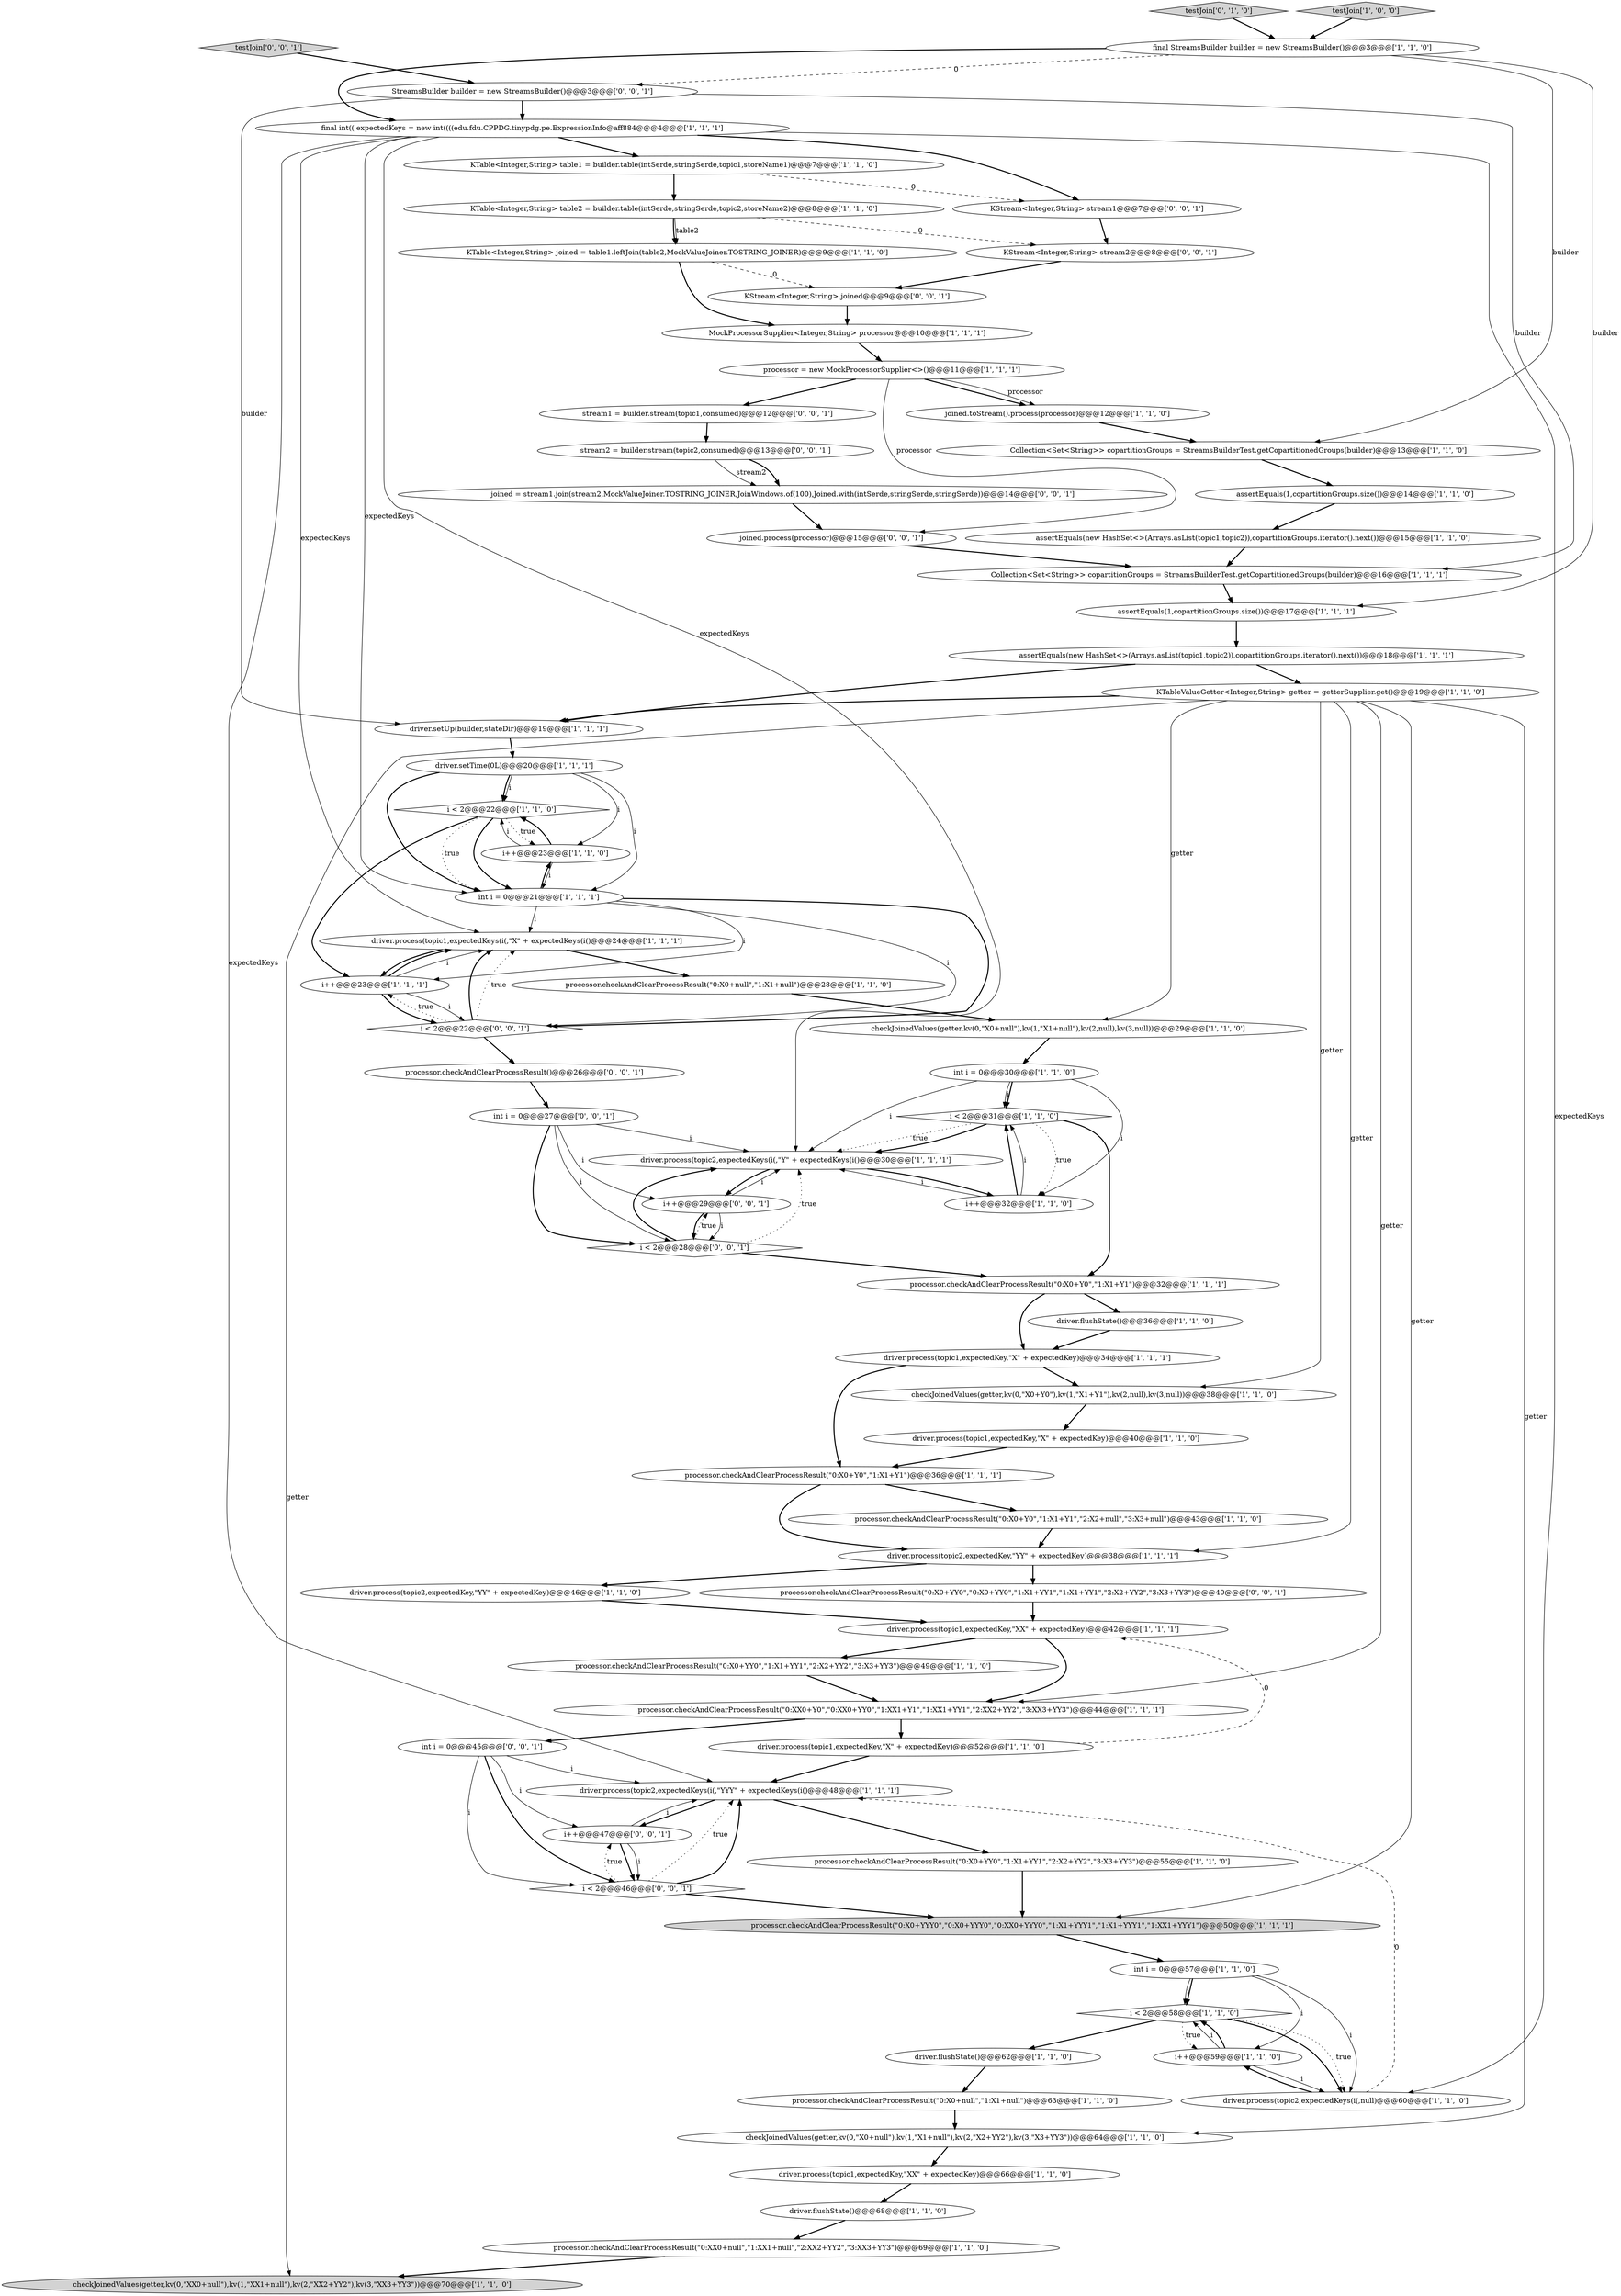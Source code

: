 digraph {
56 [style = filled, label = "testJoin['0', '1', '0']", fillcolor = lightgray, shape = diamond image = "AAA0AAABBB2BBB"];
16 [style = filled, label = "driver.process(topic1,expectedKey,\"XX\" + expectedKey)@@@66@@@['1', '1', '0']", fillcolor = white, shape = ellipse image = "AAA0AAABBB1BBB"];
11 [style = filled, label = "KTableValueGetter<Integer,String> getter = getterSupplier.get()@@@19@@@['1', '1', '0']", fillcolor = white, shape = ellipse image = "AAA0AAABBB1BBB"];
12 [style = filled, label = "MockProcessorSupplier<Integer,String> processor@@@10@@@['1', '1', '1']", fillcolor = white, shape = ellipse image = "AAA0AAABBB1BBB"];
21 [style = filled, label = "i < 2@@@31@@@['1', '1', '0']", fillcolor = white, shape = diamond image = "AAA0AAABBB1BBB"];
66 [style = filled, label = "KStream<Integer,String> stream1@@@7@@@['0', '0', '1']", fillcolor = white, shape = ellipse image = "AAA0AAABBB3BBB"];
71 [style = filled, label = "processor.checkAndClearProcessResult()@@@26@@@['0', '0', '1']", fillcolor = white, shape = ellipse image = "AAA0AAABBB3BBB"];
45 [style = filled, label = "processor.checkAndClearProcessResult(\"0:X0+Y0\",\"1:X1+Y1\")@@@32@@@['1', '1', '1']", fillcolor = white, shape = ellipse image = "AAA0AAABBB1BBB"];
52 [style = filled, label = "joined.toStream().process(processor)@@@12@@@['1', '1', '0']", fillcolor = white, shape = ellipse image = "AAA0AAABBB1BBB"];
64 [style = filled, label = "i < 2@@@46@@@['0', '0', '1']", fillcolor = white, shape = diamond image = "AAA0AAABBB3BBB"];
17 [style = filled, label = "driver.process(topic2,expectedKeys(i(,\"Y\" + expectedKeys(i()@@@30@@@['1', '1', '1']", fillcolor = white, shape = ellipse image = "AAA0AAABBB1BBB"];
19 [style = filled, label = "assertEquals(1,copartitionGroups.size())@@@14@@@['1', '1', '0']", fillcolor = white, shape = ellipse image = "AAA0AAABBB1BBB"];
70 [style = filled, label = "KStream<Integer,String> joined@@@9@@@['0', '0', '1']", fillcolor = white, shape = ellipse image = "AAA0AAABBB3BBB"];
43 [style = filled, label = "driver.flushState()@@@62@@@['1', '1', '0']", fillcolor = white, shape = ellipse image = "AAA0AAABBB1BBB"];
6 [style = filled, label = "KTable<Integer,String> table1 = builder.table(intSerde,stringSerde,topic1,storeName1)@@@7@@@['1', '1', '0']", fillcolor = white, shape = ellipse image = "AAA0AAABBB1BBB"];
26 [style = filled, label = "driver.setUp(builder,stateDir)@@@19@@@['1', '1', '1']", fillcolor = white, shape = ellipse image = "AAA0AAABBB1BBB"];
36 [style = filled, label = "i < 2@@@22@@@['1', '1', '0']", fillcolor = white, shape = diamond image = "AAA0AAABBB1BBB"];
54 [style = filled, label = "driver.flushState()@@@36@@@['1', '1', '0']", fillcolor = white, shape = ellipse image = "AAA0AAABBB1BBB"];
58 [style = filled, label = "KStream<Integer,String> stream2@@@8@@@['0', '0', '1']", fillcolor = white, shape = ellipse image = "AAA0AAABBB3BBB"];
46 [style = filled, label = "i++@@@23@@@['1', '1', '0']", fillcolor = white, shape = ellipse image = "AAA0AAABBB1BBB"];
55 [style = filled, label = "processor.checkAndClearProcessResult(\"0:X0+null\",\"1:X1+null\")@@@28@@@['1', '1', '0']", fillcolor = white, shape = ellipse image = "AAA0AAABBB1BBB"];
0 [style = filled, label = "Collection<Set<String>> copartitionGroups = StreamsBuilderTest.getCopartitionedGroups(builder)@@@13@@@['1', '1', '0']", fillcolor = white, shape = ellipse image = "AAA0AAABBB1BBB"];
29 [style = filled, label = "processor.checkAndClearProcessResult(\"0:XX0+Y0\",\"0:XX0+YY0\",\"1:XX1+Y1\",\"1:XX1+YY1\",\"2:XX2+YY2\",\"3:XX3+YY3\")@@@44@@@['1', '1', '1']", fillcolor = white, shape = ellipse image = "AAA0AAABBB1BBB"];
18 [style = filled, label = "checkJoinedValues(getter,kv(0,\"X0+Y0\"),kv(1,\"X1+Y1\"),kv(2,null),kv(3,null))@@@38@@@['1', '1', '0']", fillcolor = white, shape = ellipse image = "AAA0AAABBB1BBB"];
32 [style = filled, label = "driver.process(topic2,expectedKey,\"YY\" + expectedKey)@@@38@@@['1', '1', '1']", fillcolor = white, shape = ellipse image = "AAA0AAABBB1BBB"];
39 [style = filled, label = "processor.checkAndClearProcessResult(\"0:XX0+null\",\"1:XX1+null\",\"2:XX2+YY2\",\"3:XX3+YY3\")@@@69@@@['1', '1', '0']", fillcolor = white, shape = ellipse image = "AAA0AAABBB1BBB"];
61 [style = filled, label = "int i = 0@@@27@@@['0', '0', '1']", fillcolor = white, shape = ellipse image = "AAA0AAABBB3BBB"];
65 [style = filled, label = "testJoin['0', '0', '1']", fillcolor = lightgray, shape = diamond image = "AAA0AAABBB3BBB"];
60 [style = filled, label = "i++@@@29@@@['0', '0', '1']", fillcolor = white, shape = ellipse image = "AAA0AAABBB3BBB"];
42 [style = filled, label = "testJoin['1', '0', '0']", fillcolor = lightgray, shape = diamond image = "AAA0AAABBB1BBB"];
1 [style = filled, label = "i < 2@@@58@@@['1', '1', '0']", fillcolor = white, shape = diamond image = "AAA0AAABBB1BBB"];
3 [style = filled, label = "int i = 0@@@21@@@['1', '1', '1']", fillcolor = white, shape = ellipse image = "AAA0AAABBB1BBB"];
7 [style = filled, label = "checkJoinedValues(getter,kv(0,\"X0+null\"),kv(1,\"X1+null\"),kv(2,\"X2+YY2\"),kv(3,\"X3+YY3\"))@@@64@@@['1', '1', '0']", fillcolor = white, shape = ellipse image = "AAA0AAABBB1BBB"];
48 [style = filled, label = "assertEquals(1,copartitionGroups.size())@@@17@@@['1', '1', '1']", fillcolor = white, shape = ellipse image = "AAA0AAABBB1BBB"];
34 [style = filled, label = "assertEquals(new HashSet<>(Arrays.asList(topic1,topic2)),copartitionGroups.iterator().next())@@@18@@@['1', '1', '1']", fillcolor = white, shape = ellipse image = "AAA0AAABBB1BBB"];
62 [style = filled, label = "stream2 = builder.stream(topic2,consumed)@@@13@@@['0', '0', '1']", fillcolor = white, shape = ellipse image = "AAA0AAABBB3BBB"];
2 [style = filled, label = "Collection<Set<String>> copartitionGroups = StreamsBuilderTest.getCopartitionedGroups(builder)@@@16@@@['1', '1', '1']", fillcolor = white, shape = ellipse image = "AAA0AAABBB1BBB"];
73 [style = filled, label = "i < 2@@@22@@@['0', '0', '1']", fillcolor = white, shape = diamond image = "AAA0AAABBB3BBB"];
25 [style = filled, label = "driver.process(topic1,expectedKey,\"X\" + expectedKey)@@@34@@@['1', '1', '1']", fillcolor = white, shape = ellipse image = "AAA0AAABBB1BBB"];
20 [style = filled, label = "driver.process(topic1,expectedKey,\"X\" + expectedKey)@@@40@@@['1', '1', '0']", fillcolor = white, shape = ellipse image = "AAA0AAABBB1BBB"];
8 [style = filled, label = "processor = new MockProcessorSupplier<>()@@@11@@@['1', '1', '1']", fillcolor = white, shape = ellipse image = "AAA0AAABBB1BBB"];
10 [style = filled, label = "int i = 0@@@57@@@['1', '1', '0']", fillcolor = white, shape = ellipse image = "AAA0AAABBB1BBB"];
50 [style = filled, label = "processor.checkAndClearProcessResult(\"0:X0+null\",\"1:X1+null\")@@@63@@@['1', '1', '0']", fillcolor = white, shape = ellipse image = "AAA0AAABBB1BBB"];
47 [style = filled, label = "driver.process(topic1,expectedKey,\"XX\" + expectedKey)@@@42@@@['1', '1', '1']", fillcolor = white, shape = ellipse image = "AAA0AAABBB1BBB"];
38 [style = filled, label = "processor.checkAndClearProcessResult(\"0:X0+YY0\",\"1:X1+YY1\",\"2:X2+YY2\",\"3:X3+YY3\")@@@55@@@['1', '1', '0']", fillcolor = white, shape = ellipse image = "AAA0AAABBB1BBB"];
37 [style = filled, label = "processor.checkAndClearProcessResult(\"0:X0+Y0\",\"1:X1+Y1\",\"2:X2+null\",\"3:X3+null\")@@@43@@@['1', '1', '0']", fillcolor = white, shape = ellipse image = "AAA0AAABBB1BBB"];
24 [style = filled, label = "i++@@@59@@@['1', '1', '0']", fillcolor = white, shape = ellipse image = "AAA0AAABBB1BBB"];
40 [style = filled, label = "final StreamsBuilder builder = new StreamsBuilder()@@@3@@@['1', '1', '0']", fillcolor = white, shape = ellipse image = "AAA0AAABBB1BBB"];
33 [style = filled, label = "processor.checkAndClearProcessResult(\"0:X0+YYY0\",\"0:X0+YYY0\",\"0:XX0+YYY0\",\"1:X1+YYY1\",\"1:X1+YYY1\",\"1:XX1+YYY1\")@@@50@@@['1', '1', '1']", fillcolor = lightgray, shape = ellipse image = "AAA0AAABBB1BBB"];
51 [style = filled, label = "assertEquals(new HashSet<>(Arrays.asList(topic1,topic2)),copartitionGroups.iterator().next())@@@15@@@['1', '1', '0']", fillcolor = white, shape = ellipse image = "AAA0AAABBB1BBB"];
57 [style = filled, label = "stream1 = builder.stream(topic1,consumed)@@@12@@@['0', '0', '1']", fillcolor = white, shape = ellipse image = "AAA0AAABBB3BBB"];
67 [style = filled, label = "joined.process(processor)@@@15@@@['0', '0', '1']", fillcolor = white, shape = ellipse image = "AAA0AAABBB3BBB"];
22 [style = filled, label = "int i = 0@@@30@@@['1', '1', '0']", fillcolor = white, shape = ellipse image = "AAA0AAABBB1BBB"];
4 [style = filled, label = "driver.setTime(0L)@@@20@@@['1', '1', '1']", fillcolor = white, shape = ellipse image = "AAA0AAABBB1BBB"];
5 [style = filled, label = "driver.flushState()@@@68@@@['1', '1', '0']", fillcolor = white, shape = ellipse image = "AAA0AAABBB1BBB"];
69 [style = filled, label = "i++@@@47@@@['0', '0', '1']", fillcolor = white, shape = ellipse image = "AAA0AAABBB3BBB"];
23 [style = filled, label = "driver.process(topic1,expectedKey,\"X\" + expectedKey)@@@52@@@['1', '1', '0']", fillcolor = white, shape = ellipse image = "AAA0AAABBB1BBB"];
27 [style = filled, label = "final int(( expectedKeys = new int((((edu.fdu.CPPDG.tinypdg.pe.ExpressionInfo@aff884@@@4@@@['1', '1', '1']", fillcolor = white, shape = ellipse image = "AAA0AAABBB1BBB"];
9 [style = filled, label = "driver.process(topic2,expectedKeys(i(,null)@@@60@@@['1', '1', '0']", fillcolor = white, shape = ellipse image = "AAA0AAABBB1BBB"];
72 [style = filled, label = "int i = 0@@@45@@@['0', '0', '1']", fillcolor = white, shape = ellipse image = "AAA0AAABBB3BBB"];
41 [style = filled, label = "i++@@@23@@@['1', '1', '1']", fillcolor = white, shape = ellipse image = "AAA0AAABBB1BBB"];
13 [style = filled, label = "driver.process(topic2,expectedKeys(i(,\"YYY\" + expectedKeys(i()@@@48@@@['1', '1', '1']", fillcolor = white, shape = ellipse image = "AAA0AAABBB1BBB"];
44 [style = filled, label = "driver.process(topic2,expectedKey,\"YY\" + expectedKey)@@@46@@@['1', '1', '0']", fillcolor = white, shape = ellipse image = "AAA0AAABBB1BBB"];
49 [style = filled, label = "KTable<Integer,String> joined = table1.leftJoin(table2,MockValueJoiner.TOSTRING_JOINER)@@@9@@@['1', '1', '0']", fillcolor = white, shape = ellipse image = "AAA0AAABBB1BBB"];
28 [style = filled, label = "i++@@@32@@@['1', '1', '0']", fillcolor = white, shape = ellipse image = "AAA0AAABBB1BBB"];
63 [style = filled, label = "StreamsBuilder builder = new StreamsBuilder()@@@3@@@['0', '0', '1']", fillcolor = white, shape = ellipse image = "AAA0AAABBB3BBB"];
68 [style = filled, label = "processor.checkAndClearProcessResult(\"0:X0+YY0\",\"0:X0+YY0\",\"1:X1+YY1\",\"1:X1+YY1\",\"2:X2+YY2\",\"3:X3+YY3\")@@@40@@@['0', '0', '1']", fillcolor = white, shape = ellipse image = "AAA0AAABBB3BBB"];
31 [style = filled, label = "checkJoinedValues(getter,kv(0,\"XX0+null\"),kv(1,\"XX1+null\"),kv(2,\"XX2+YY2\"),kv(3,\"XX3+YY3\"))@@@70@@@['1', '1', '0']", fillcolor = lightgray, shape = ellipse image = "AAA0AAABBB1BBB"];
14 [style = filled, label = "processor.checkAndClearProcessResult(\"0:X0+YY0\",\"1:X1+YY1\",\"2:X2+YY2\",\"3:X3+YY3\")@@@49@@@['1', '1', '0']", fillcolor = white, shape = ellipse image = "AAA0AAABBB1BBB"];
30 [style = filled, label = "driver.process(topic1,expectedKeys(i(,\"X\" + expectedKeys(i()@@@24@@@['1', '1', '1']", fillcolor = white, shape = ellipse image = "AAA0AAABBB1BBB"];
53 [style = filled, label = "processor.checkAndClearProcessResult(\"0:X0+Y0\",\"1:X1+Y1\")@@@36@@@['1', '1', '1']", fillcolor = white, shape = ellipse image = "AAA0AAABBB1BBB"];
59 [style = filled, label = "joined = stream1.join(stream2,MockValueJoiner.TOSTRING_JOINER,JoinWindows.of(100),Joined.with(intSerde,stringSerde,stringSerde))@@@14@@@['0', '0', '1']", fillcolor = white, shape = ellipse image = "AAA0AAABBB3BBB"];
74 [style = filled, label = "i < 2@@@28@@@['0', '0', '1']", fillcolor = white, shape = diamond image = "AAA0AAABBB3BBB"];
15 [style = filled, label = "KTable<Integer,String> table2 = builder.table(intSerde,stringSerde,topic2,storeName2)@@@8@@@['1', '1', '0']", fillcolor = white, shape = ellipse image = "AAA0AAABBB1BBB"];
35 [style = filled, label = "checkJoinedValues(getter,kv(0,\"X0+null\"),kv(1,\"X1+null\"),kv(2,null),kv(3,null))@@@29@@@['1', '1', '0']", fillcolor = white, shape = ellipse image = "AAA0AAABBB1BBB"];
15->58 [style = dashed, label="0"];
64->13 [style = bold, label=""];
57->62 [style = bold, label=""];
61->60 [style = solid, label="i"];
3->73 [style = bold, label=""];
40->48 [style = solid, label="builder"];
25->53 [style = bold, label=""];
60->74 [style = solid, label="i"];
49->70 [style = dashed, label="0"];
63->2 [style = solid, label="builder"];
29->72 [style = bold, label=""];
67->2 [style = bold, label=""];
28->21 [style = bold, label=""];
45->25 [style = bold, label=""];
34->26 [style = bold, label=""];
23->13 [style = bold, label=""];
39->31 [style = bold, label=""];
3->41 [style = solid, label="i"];
53->32 [style = bold, label=""];
7->16 [style = bold, label=""];
9->13 [style = dashed, label="0"];
74->60 [style = dotted, label="true"];
37->32 [style = bold, label=""];
73->71 [style = bold, label=""];
4->36 [style = bold, label=""];
3->30 [style = solid, label="i"];
64->33 [style = bold, label=""];
27->3 [style = solid, label="expectedKeys"];
40->63 [style = dashed, label="0"];
22->21 [style = solid, label="i"];
44->47 [style = bold, label=""];
48->34 [style = bold, label=""];
8->57 [style = bold, label=""];
59->67 [style = bold, label=""];
9->24 [style = bold, label=""];
70->12 [style = bold, label=""];
13->69 [style = bold, label=""];
60->17 [style = solid, label="i"];
72->64 [style = solid, label="i"];
4->36 [style = solid, label="i"];
61->74 [style = bold, label=""];
4->3 [style = bold, label=""];
3->46 [style = bold, label=""];
49->12 [style = bold, label=""];
30->41 [style = bold, label=""];
28->17 [style = solid, label="i"];
36->41 [style = bold, label=""];
11->18 [style = solid, label="getter"];
5->39 [style = bold, label=""];
32->68 [style = bold, label=""];
0->19 [style = bold, label=""];
8->67 [style = solid, label="processor"];
63->27 [style = bold, label=""];
73->30 [style = bold, label=""];
61->74 [style = solid, label="i"];
40->0 [style = solid, label="builder"];
46->36 [style = bold, label=""];
69->64 [style = bold, label=""];
21->17 [style = dotted, label="true"];
69->13 [style = solid, label="i"];
29->23 [style = bold, label=""];
58->70 [style = bold, label=""];
72->69 [style = solid, label="i"];
26->4 [style = bold, label=""];
42->40 [style = bold, label=""];
21->28 [style = dotted, label="true"];
60->74 [style = bold, label=""];
41->30 [style = solid, label="i"];
71->61 [style = bold, label=""];
21->45 [style = bold, label=""];
18->20 [style = bold, label=""];
73->41 [style = dotted, label="true"];
41->30 [style = bold, label=""];
54->25 [style = bold, label=""];
52->0 [style = bold, label=""];
46->36 [style = solid, label="i"];
36->3 [style = dotted, label="true"];
63->26 [style = solid, label="builder"];
10->9 [style = solid, label="i"];
27->13 [style = solid, label="expectedKeys"];
55->35 [style = bold, label=""];
38->33 [style = bold, label=""];
10->1 [style = bold, label=""];
56->40 [style = bold, label=""];
72->64 [style = bold, label=""];
11->26 [style = bold, label=""];
36->46 [style = dotted, label="true"];
41->73 [style = bold, label=""];
69->64 [style = solid, label="i"];
2->48 [style = bold, label=""];
74->17 [style = dotted, label="true"];
6->66 [style = dashed, label="0"];
17->60 [style = bold, label=""];
25->18 [style = bold, label=""];
10->1 [style = solid, label="i"];
4->3 [style = solid, label="i"];
41->73 [style = solid, label="i"];
27->30 [style = solid, label="expectedKeys"];
8->52 [style = bold, label=""];
11->33 [style = solid, label="getter"];
6->15 [style = bold, label=""];
1->9 [style = bold, label=""];
66->58 [style = bold, label=""];
47->29 [style = bold, label=""];
53->37 [style = bold, label=""];
24->1 [style = solid, label="i"];
15->49 [style = solid, label="table2"];
24->9 [style = solid, label="i"];
74->45 [style = bold, label=""];
51->2 [style = bold, label=""];
40->27 [style = bold, label=""];
12->8 [style = bold, label=""];
11->29 [style = solid, label="getter"];
4->46 [style = solid, label="i"];
1->9 [style = dotted, label="true"];
14->29 [style = bold, label=""];
32->44 [style = bold, label=""];
16->5 [style = bold, label=""];
73->30 [style = dotted, label="true"];
24->1 [style = bold, label=""];
62->59 [style = solid, label="stream2"];
19->51 [style = bold, label=""];
65->63 [style = bold, label=""];
27->9 [style = solid, label="expectedKeys"];
11->31 [style = solid, label="getter"];
22->17 [style = solid, label="i"];
62->59 [style = bold, label=""];
8->52 [style = solid, label="processor"];
15->49 [style = bold, label=""];
46->3 [style = solid, label="i"];
43->50 [style = bold, label=""];
11->32 [style = solid, label="getter"];
35->22 [style = bold, label=""];
1->43 [style = bold, label=""];
1->24 [style = dotted, label="true"];
22->21 [style = bold, label=""];
11->35 [style = solid, label="getter"];
50->7 [style = bold, label=""];
33->10 [style = bold, label=""];
20->53 [style = bold, label=""];
64->13 [style = dotted, label="true"];
27->6 [style = bold, label=""];
34->11 [style = bold, label=""];
27->17 [style = solid, label="expectedKeys"];
45->54 [style = bold, label=""];
30->55 [style = bold, label=""];
61->17 [style = solid, label="i"];
17->28 [style = bold, label=""];
74->17 [style = bold, label=""];
28->21 [style = solid, label="i"];
10->24 [style = solid, label="i"];
23->47 [style = dashed, label="0"];
3->73 [style = solid, label="i"];
72->13 [style = solid, label="i"];
64->69 [style = dotted, label="true"];
68->47 [style = bold, label=""];
13->38 [style = bold, label=""];
27->66 [style = bold, label=""];
22->28 [style = solid, label="i"];
21->17 [style = bold, label=""];
47->14 [style = bold, label=""];
11->7 [style = solid, label="getter"];
36->3 [style = bold, label=""];
}
